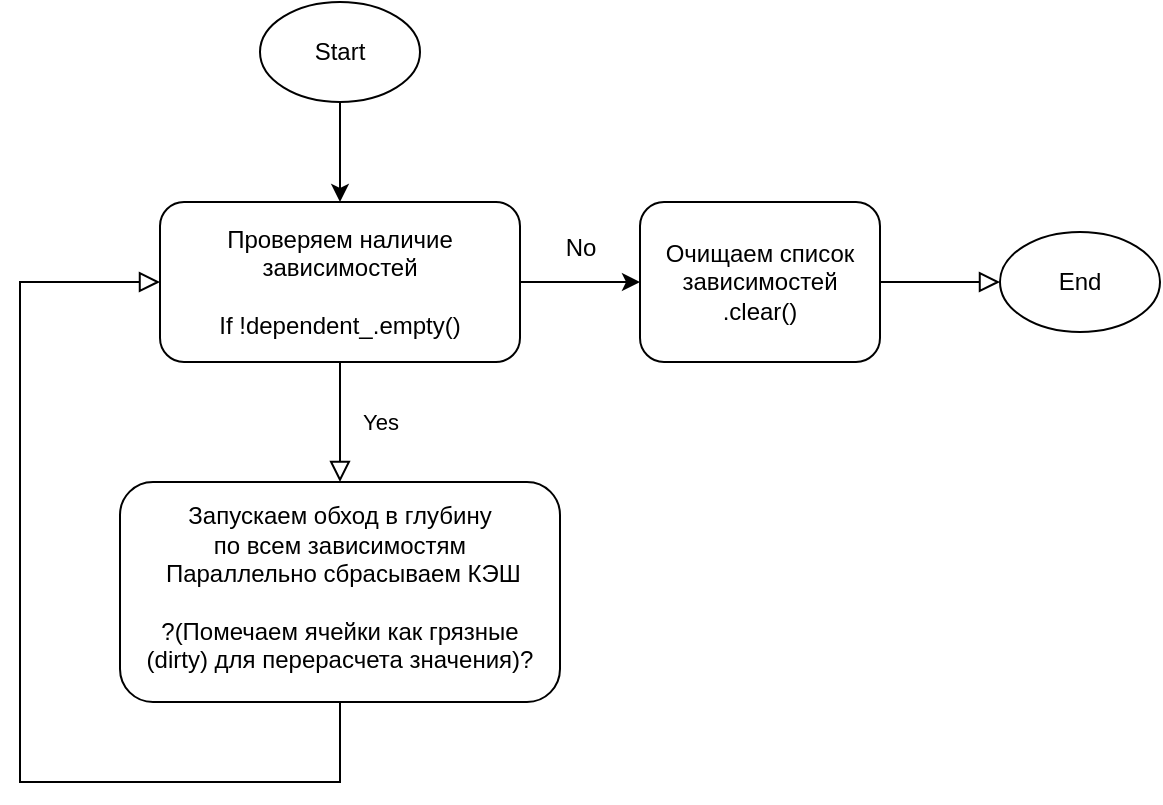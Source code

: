 <mxfile version="21.6.8">
  <diagram id="C5RBs43oDa-KdzZeNtuy" name="Page-1">
    <mxGraphModel dx="545" dy="755" grid="1" gridSize="10" guides="1" tooltips="0" connect="1" arrows="1" fold="1" page="1" pageScale="1" pageWidth="827" pageHeight="1169" math="0" shadow="0">
      <root>
        <mxCell id="WIyWlLk6GJQsqaUBKTNV-0" />
        <mxCell id="WIyWlLk6GJQsqaUBKTNV-1" parent="WIyWlLk6GJQsqaUBKTNV-0" />
        <mxCell id="QuJUpWV3iU7dLVu2fuEj-5" value="" style="edgeStyle=orthogonalEdgeStyle;rounded=0;orthogonalLoop=1;jettySize=auto;html=1;" edge="1" parent="WIyWlLk6GJQsqaUBKTNV-1" source="QuJUpWV3iU7dLVu2fuEj-4" target="WIyWlLk6GJQsqaUBKTNV-3">
          <mxGeometry relative="1" as="geometry">
            <mxPoint x="220" y="90" as="sourcePoint" />
          </mxGeometry>
        </mxCell>
        <mxCell id="QuJUpWV3iU7dLVu2fuEj-14" value="" style="edgeStyle=orthogonalEdgeStyle;rounded=0;orthogonalLoop=1;jettySize=auto;html=1;" edge="1" parent="WIyWlLk6GJQsqaUBKTNV-1" source="WIyWlLk6GJQsqaUBKTNV-3" target="QuJUpWV3iU7dLVu2fuEj-13">
          <mxGeometry relative="1" as="geometry" />
        </mxCell>
        <mxCell id="WIyWlLk6GJQsqaUBKTNV-3" value="Проверяем наличие зависимостей&lt;br&gt;&amp;nbsp;&lt;br&gt;If !dependent_.empty()" style="rounded=1;whiteSpace=wrap;html=1;fontSize=12;glass=0;strokeWidth=1;shadow=0;" parent="WIyWlLk6GJQsqaUBKTNV-1" vertex="1">
          <mxGeometry x="130" y="110" width="180" height="80" as="geometry" />
        </mxCell>
        <mxCell id="WIyWlLk6GJQsqaUBKTNV-4" value="" style="rounded=0;html=1;jettySize=auto;orthogonalLoop=1;fontSize=11;endArrow=block;endFill=0;endSize=8;strokeWidth=1;shadow=0;labelBackgroundColor=none;edgeStyle=orthogonalEdgeStyle;exitX=0.5;exitY=1;exitDx=0;exitDy=0;" parent="WIyWlLk6GJQsqaUBKTNV-1" source="WIyWlLk6GJQsqaUBKTNV-6" target="WIyWlLk6GJQsqaUBKTNV-3" edge="1">
          <mxGeometry y="20" relative="1" as="geometry">
            <mxPoint as="offset" />
            <mxPoint x="70" y="440" as="sourcePoint" />
            <mxPoint x="220" y="420" as="targetPoint" />
            <Array as="points">
              <mxPoint x="220" y="400" />
              <mxPoint x="60" y="400" />
              <mxPoint x="60" y="150" />
            </Array>
          </mxGeometry>
        </mxCell>
        <mxCell id="WIyWlLk6GJQsqaUBKTNV-6" value="Запускаем обход в глубину&lt;br&gt;по всем зависимостям&lt;br&gt;&amp;nbsp;Параллельно сбрасываем КЭШ&lt;br&gt;&lt;br&gt;?(Помечаем ячейки как грязные (dirty) для перерасчета значения)?" style="rounded=1;whiteSpace=wrap;html=1;shadow=0;fontFamily=Helvetica;fontSize=12;align=center;strokeWidth=1;spacing=6;spacingTop=-4;" parent="WIyWlLk6GJQsqaUBKTNV-1" vertex="1">
          <mxGeometry x="110" y="250" width="220" height="110" as="geometry" />
        </mxCell>
        <mxCell id="QuJUpWV3iU7dLVu2fuEj-4" value="Start" style="ellipse;whiteSpace=wrap;html=1;rounded=1;glass=0;strokeWidth=1;shadow=0;" vertex="1" parent="WIyWlLk6GJQsqaUBKTNV-1">
          <mxGeometry x="180" y="10" width="80" height="50" as="geometry" />
        </mxCell>
        <mxCell id="QuJUpWV3iU7dLVu2fuEj-6" value="End" style="ellipse;whiteSpace=wrap;html=1;rounded=1;glass=0;strokeWidth=1;shadow=0;" vertex="1" parent="WIyWlLk6GJQsqaUBKTNV-1">
          <mxGeometry x="550" y="125" width="80" height="50" as="geometry" />
        </mxCell>
        <mxCell id="QuJUpWV3iU7dLVu2fuEj-9" value="Yes" style="rounded=0;html=1;jettySize=auto;orthogonalLoop=1;fontSize=11;endArrow=block;endFill=0;endSize=8;strokeWidth=1;shadow=0;labelBackgroundColor=none;edgeStyle=orthogonalEdgeStyle;entryX=0.5;entryY=0;entryDx=0;entryDy=0;exitX=0.5;exitY=1;exitDx=0;exitDy=0;" edge="1" parent="WIyWlLk6GJQsqaUBKTNV-1" source="WIyWlLk6GJQsqaUBKTNV-3" target="WIyWlLk6GJQsqaUBKTNV-6">
          <mxGeometry y="20" relative="1" as="geometry">
            <mxPoint as="offset" />
            <mxPoint x="219.5" y="210" as="sourcePoint" />
            <mxPoint x="219.5" y="250" as="targetPoint" />
            <Array as="points" />
          </mxGeometry>
        </mxCell>
        <mxCell id="QuJUpWV3iU7dLVu2fuEj-10" value="" style="edgeStyle=orthogonalEdgeStyle;rounded=0;html=1;jettySize=auto;orthogonalLoop=1;fontSize=11;endArrow=block;endFill=0;endSize=8;strokeWidth=1;shadow=0;labelBackgroundColor=none;exitX=1;exitY=0.5;exitDx=0;exitDy=0;" edge="1" parent="WIyWlLk6GJQsqaUBKTNV-1" source="QuJUpWV3iU7dLVu2fuEj-13" target="QuJUpWV3iU7dLVu2fuEj-6">
          <mxGeometry y="10" relative="1" as="geometry">
            <mxPoint as="offset" />
            <mxPoint x="420" y="304.5" as="sourcePoint" />
            <mxPoint x="650" y="304.5" as="targetPoint" />
          </mxGeometry>
        </mxCell>
        <mxCell id="QuJUpWV3iU7dLVu2fuEj-13" value="Очищаем список зависимостей .clear()" style="whiteSpace=wrap;html=1;rounded=1;glass=0;strokeWidth=1;shadow=0;" vertex="1" parent="WIyWlLk6GJQsqaUBKTNV-1">
          <mxGeometry x="370" y="110" width="120" height="80" as="geometry" />
        </mxCell>
        <mxCell id="QuJUpWV3iU7dLVu2fuEj-15" value="No" style="text;html=1;align=center;verticalAlign=middle;resizable=0;points=[];autosize=1;strokeColor=none;fillColor=none;" vertex="1" parent="WIyWlLk6GJQsqaUBKTNV-1">
          <mxGeometry x="320" y="118" width="40" height="30" as="geometry" />
        </mxCell>
      </root>
    </mxGraphModel>
  </diagram>
</mxfile>
